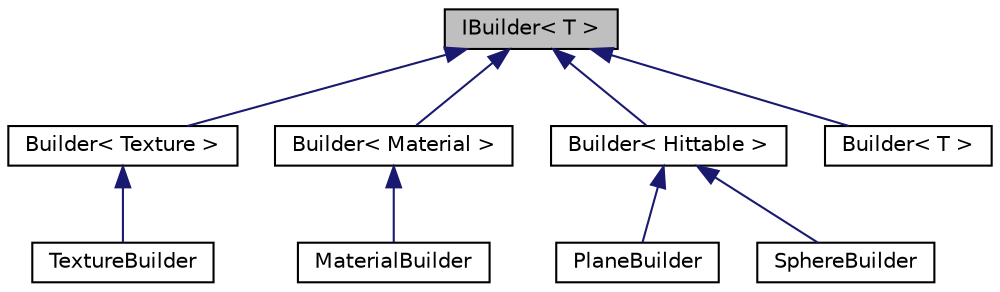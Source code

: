 digraph "IBuilder&lt; T &gt;"
{
 // LATEX_PDF_SIZE
  edge [fontname="Helvetica",fontsize="10",labelfontname="Helvetica",labelfontsize="10"];
  node [fontname="Helvetica",fontsize="10",shape=record];
  Node1 [label="IBuilder\< T \>",height=0.2,width=0.4,color="black", fillcolor="grey75", style="filled", fontcolor="black",tooltip=" "];
  Node1 -> Node2 [dir="back",color="midnightblue",fontsize="10",style="solid",fontname="Helvetica"];
  Node2 [label="Builder\< Texture \>",height=0.2,width=0.4,color="black", fillcolor="white", style="filled",URL="$classBuilder.html",tooltip=" "];
  Node2 -> Node3 [dir="back",color="midnightblue",fontsize="10",style="solid",fontname="Helvetica"];
  Node3 [label="TextureBuilder",height=0.2,width=0.4,color="black", fillcolor="white", style="filled",URL="$classTextureBuilder.html",tooltip=" "];
  Node1 -> Node4 [dir="back",color="midnightblue",fontsize="10",style="solid",fontname="Helvetica"];
  Node4 [label="Builder\< Material \>",height=0.2,width=0.4,color="black", fillcolor="white", style="filled",URL="$classBuilder.html",tooltip=" "];
  Node4 -> Node5 [dir="back",color="midnightblue",fontsize="10",style="solid",fontname="Helvetica"];
  Node5 [label="MaterialBuilder",height=0.2,width=0.4,color="black", fillcolor="white", style="filled",URL="$classMaterialBuilder.html",tooltip=" "];
  Node1 -> Node6 [dir="back",color="midnightblue",fontsize="10",style="solid",fontname="Helvetica"];
  Node6 [label="Builder\< Hittable \>",height=0.2,width=0.4,color="black", fillcolor="white", style="filled",URL="$classBuilder.html",tooltip=" "];
  Node6 -> Node7 [dir="back",color="midnightblue",fontsize="10",style="solid",fontname="Helvetica"];
  Node7 [label="PlaneBuilder",height=0.2,width=0.4,color="black", fillcolor="white", style="filled",URL="$classPlaneBuilder.html",tooltip=" "];
  Node6 -> Node8 [dir="back",color="midnightblue",fontsize="10",style="solid",fontname="Helvetica"];
  Node8 [label="SphereBuilder",height=0.2,width=0.4,color="black", fillcolor="white", style="filled",URL="$classSphereBuilder.html",tooltip=" "];
  Node1 -> Node9 [dir="back",color="midnightblue",fontsize="10",style="solid",fontname="Helvetica"];
  Node9 [label="Builder\< T \>",height=0.2,width=0.4,color="black", fillcolor="white", style="filled",URL="$classBuilder.html",tooltip=" "];
}
